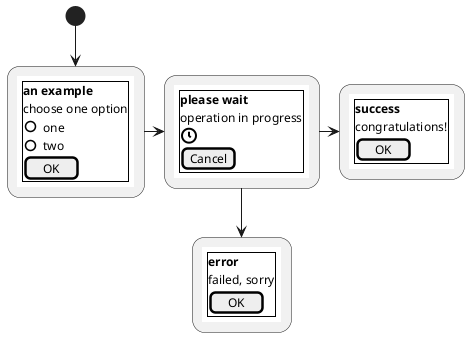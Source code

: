 @startuml

!unquoted procedure SALT($x)
"{{
salt
%invoke_procedure("_"+$x)
}}" as $x
!endprocedure

!procedure _choose()
{+
    <b>an example
    choose one option
    () one
    () two
    [  OK  ]
}
!endprocedure

!procedure _wait()
    {+
        <b>please wait
        operation in progress
        <&clock*2>
        [Cancel]
    }
!endprocedure

!procedure _success()
    {+
        <b>success
        congratulations!
        [  OK  ]
    }
!endprocedure

!procedure _error()
    {+
        <b>error
        failed, sorry
        [  OK  ]
    }
!endprocedure

(*) --> SALT(choose)
-right-> SALT(wait)
wait -right-> SALT(success)
wait --> SALT(error)

@enduml